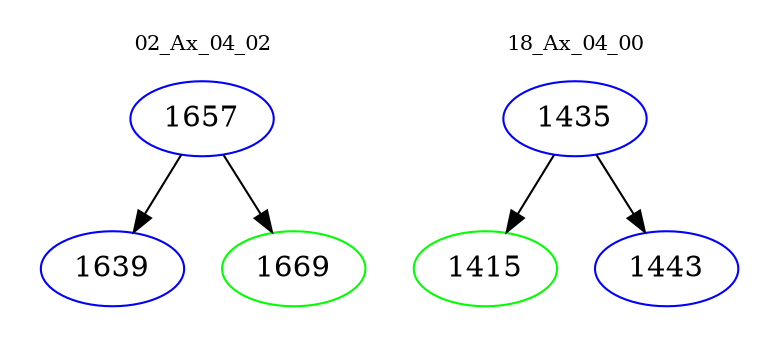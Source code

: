 digraph{
subgraph cluster_0 {
color = white
label = "02_Ax_04_02";
fontsize=10;
T0_1657 [label="1657", color="blue"]
T0_1657 -> T0_1639 [color="black"]
T0_1639 [label="1639", color="blue"]
T0_1657 -> T0_1669 [color="black"]
T0_1669 [label="1669", color="green"]
}
subgraph cluster_1 {
color = white
label = "18_Ax_04_00";
fontsize=10;
T1_1435 [label="1435", color="blue"]
T1_1435 -> T1_1415 [color="black"]
T1_1415 [label="1415", color="green"]
T1_1435 -> T1_1443 [color="black"]
T1_1443 [label="1443", color="blue"]
}
}

